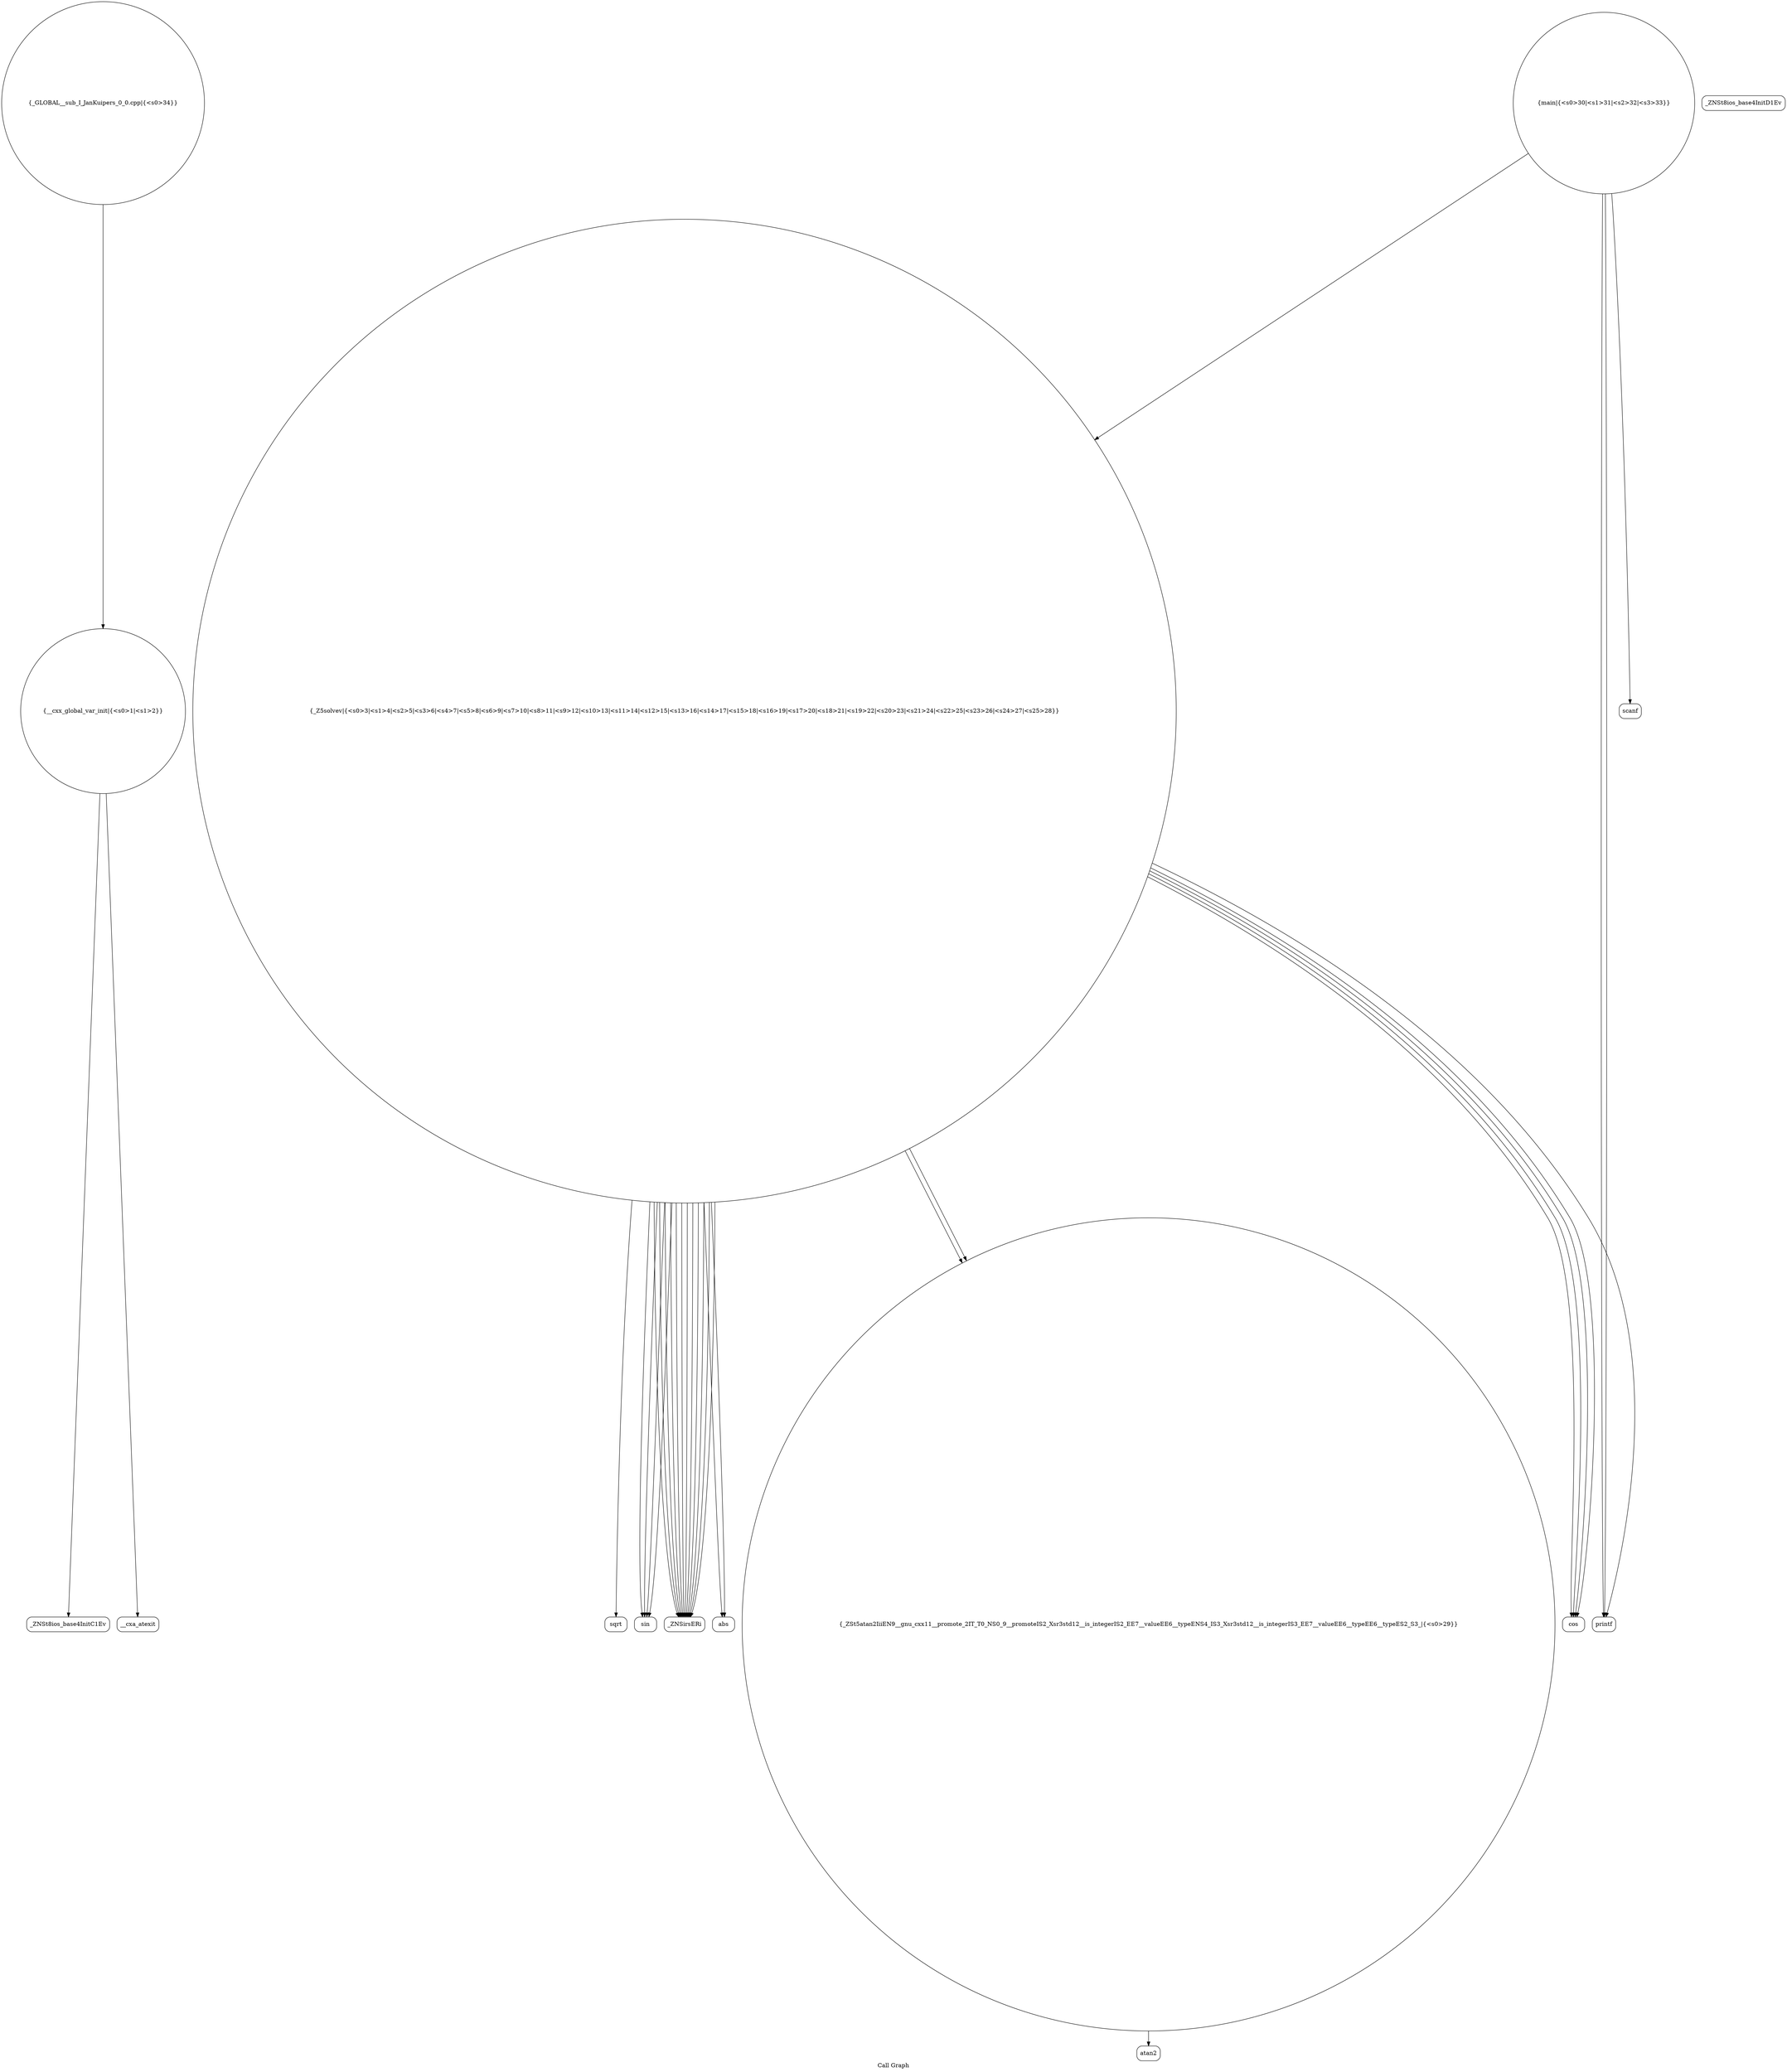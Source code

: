 digraph "Call Graph" {
	label="Call Graph";

	Node0x55d418897990 [shape=record,shape=circle,label="{__cxx_global_var_init|{<s0>1|<s1>2}}"];
	Node0x55d418897990:s0 -> Node0x55d418897e20[color=black];
	Node0x55d418897990:s1 -> Node0x55d418897f20[color=black];
	Node0x55d418898120 [shape=record,shape=Mrecord,label="{sqrt}"];
	Node0x55d4188984a0 [shape=record,shape=Mrecord,label="{atan2}"];
	Node0x55d418897ea0 [shape=record,shape=Mrecord,label="{_ZNSt8ios_base4InitD1Ev}"];
	Node0x55d418898220 [shape=record,shape=Mrecord,label="{sin}"];
	Node0x55d418897fa0 [shape=record,shape=circle,label="{_Z5solvev|{<s0>3|<s1>4|<s2>5|<s3>6|<s4>7|<s5>8|<s6>9|<s7>10|<s8>11|<s9>12|<s10>13|<s11>14|<s12>15|<s13>16|<s14>17|<s15>18|<s16>19|<s17>20|<s18>21|<s19>22|<s20>23|<s21>24|<s22>25|<s23>26|<s24>27|<s25>28}}"];
	Node0x55d418897fa0:s0 -> Node0x55d418898020[color=black];
	Node0x55d418897fa0:s1 -> Node0x55d418898020[color=black];
	Node0x55d418897fa0:s2 -> Node0x55d418898020[color=black];
	Node0x55d418897fa0:s3 -> Node0x55d418898020[color=black];
	Node0x55d418897fa0:s4 -> Node0x55d418898020[color=black];
	Node0x55d418897fa0:s5 -> Node0x55d418898020[color=black];
	Node0x55d418897fa0:s6 -> Node0x55d418898020[color=black];
	Node0x55d418897fa0:s7 -> Node0x55d418898020[color=black];
	Node0x55d418897fa0:s8 -> Node0x55d418898020[color=black];
	Node0x55d418897fa0:s9 -> Node0x55d418898020[color=black];
	Node0x55d418897fa0:s10 -> Node0x55d418898020[color=black];
	Node0x55d418897fa0:s11 -> Node0x55d418898020[color=black];
	Node0x55d418897fa0:s12 -> Node0x55d4188980a0[color=black];
	Node0x55d418897fa0:s13 -> Node0x55d4188980a0[color=black];
	Node0x55d418897fa0:s14 -> Node0x55d418898120[color=black];
	Node0x55d418897fa0:s15 -> Node0x55d4188981a0[color=black];
	Node0x55d418897fa0:s16 -> Node0x55d4188981a0[color=black];
	Node0x55d418897fa0:s17 -> Node0x55d418898220[color=black];
	Node0x55d418897fa0:s18 -> Node0x55d4188982a0[color=black];
	Node0x55d418897fa0:s19 -> Node0x55d4188982a0[color=black];
	Node0x55d418897fa0:s20 -> Node0x55d418898220[color=black];
	Node0x55d418897fa0:s21 -> Node0x55d418898220[color=black];
	Node0x55d418897fa0:s22 -> Node0x55d4188982a0[color=black];
	Node0x55d418897fa0:s23 -> Node0x55d418898220[color=black];
	Node0x55d418897fa0:s24 -> Node0x55d4188982a0[color=black];
	Node0x55d418897fa0:s25 -> Node0x55d418898320[color=black];
	Node0x55d418898320 [shape=record,shape=Mrecord,label="{printf}"];
	Node0x55d4188980a0 [shape=record,shape=Mrecord,label="{abs}"];
	Node0x55d418898420 [shape=record,shape=Mrecord,label="{scanf}"];
	Node0x55d418897e20 [shape=record,shape=Mrecord,label="{_ZNSt8ios_base4InitC1Ev}"];
	Node0x55d4188981a0 [shape=record,shape=circle,label="{_ZSt5atan2IiiEN9__gnu_cxx11__promote_2IT_T0_NS0_9__promoteIS2_Xsr3std12__is_integerIS2_EE7__valueEE6__typeENS4_IS3_Xsr3std12__is_integerIS3_EE7__valueEE6__typeEE6__typeES2_S3_|{<s0>29}}"];
	Node0x55d4188981a0:s0 -> Node0x55d4188984a0[color=black];
	Node0x55d418898520 [shape=record,shape=circle,label="{_GLOBAL__sub_I_JanKuipers_0_0.cpp|{<s0>34}}"];
	Node0x55d418898520:s0 -> Node0x55d418897990[color=black];
	Node0x55d418897f20 [shape=record,shape=Mrecord,label="{__cxa_atexit}"];
	Node0x55d4188982a0 [shape=record,shape=Mrecord,label="{cos}"];
	Node0x55d418898020 [shape=record,shape=Mrecord,label="{_ZNSirsERi}"];
	Node0x55d4188983a0 [shape=record,shape=circle,label="{main|{<s0>30|<s1>31|<s2>32|<s3>33}}"];
	Node0x55d4188983a0:s0 -> Node0x55d418898420[color=black];
	Node0x55d4188983a0:s1 -> Node0x55d418898320[color=black];
	Node0x55d4188983a0:s2 -> Node0x55d418897fa0[color=black];
	Node0x55d4188983a0:s3 -> Node0x55d418898320[color=black];
}
